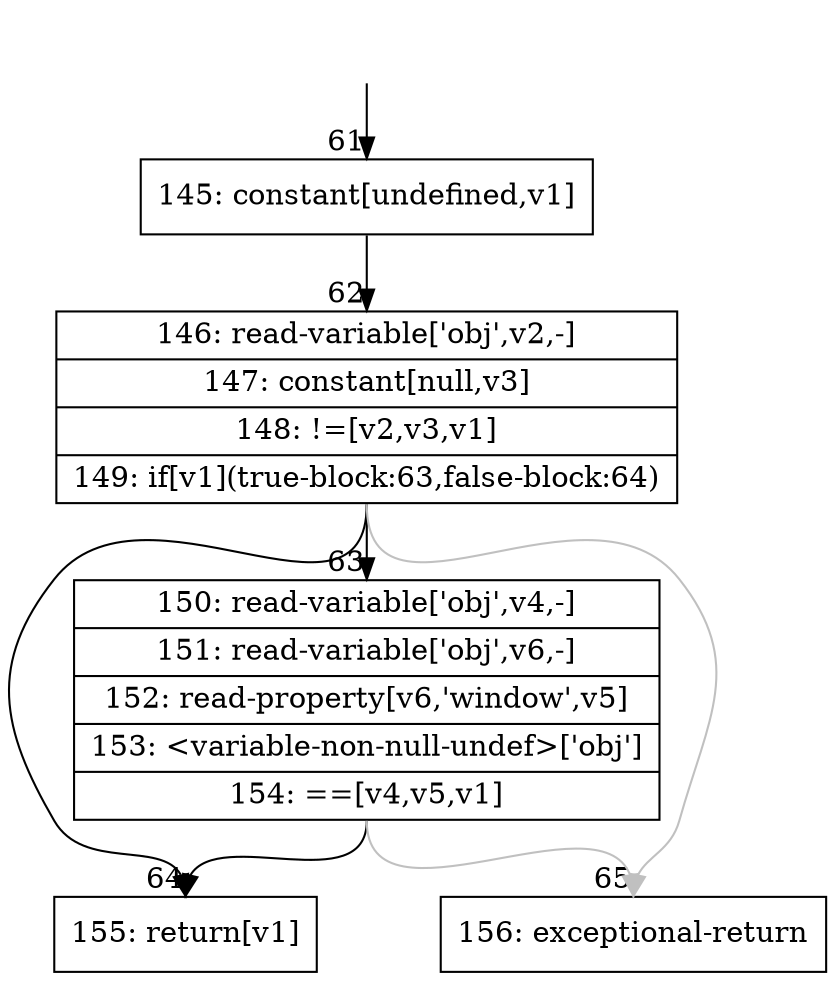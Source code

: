 digraph {
rankdir="TD"
BB_entry6[shape=none,label=""];
BB_entry6 -> BB61 [tailport=s, headport=n, headlabel="    61"]
BB61 [shape=record label="{145: constant[undefined,v1]}" ] 
BB61 -> BB62 [tailport=s, headport=n, headlabel="      62"]
BB62 [shape=record label="{146: read-variable['obj',v2,-]|147: constant[null,v3]|148: !=[v2,v3,v1]|149: if[v1](true-block:63,false-block:64)}" ] 
BB62 -> BB64 [tailport=s, headport=n, headlabel="      64"]
BB62 -> BB63 [tailport=s, headport=n, headlabel="      63"]
BB62 -> BB65 [tailport=s, headport=n, color=gray, headlabel="      65"]
BB63 [shape=record label="{150: read-variable['obj',v4,-]|151: read-variable['obj',v6,-]|152: read-property[v6,'window',v5]|153: \<variable-non-null-undef\>['obj']|154: ==[v4,v5,v1]}" ] 
BB63 -> BB64 [tailport=s, headport=n]
BB63 -> BB65 [tailport=s, headport=n, color=gray]
BB64 [shape=record label="{155: return[v1]}" ] 
BB65 [shape=record label="{156: exceptional-return}" ] 
//#$~ 69
}
